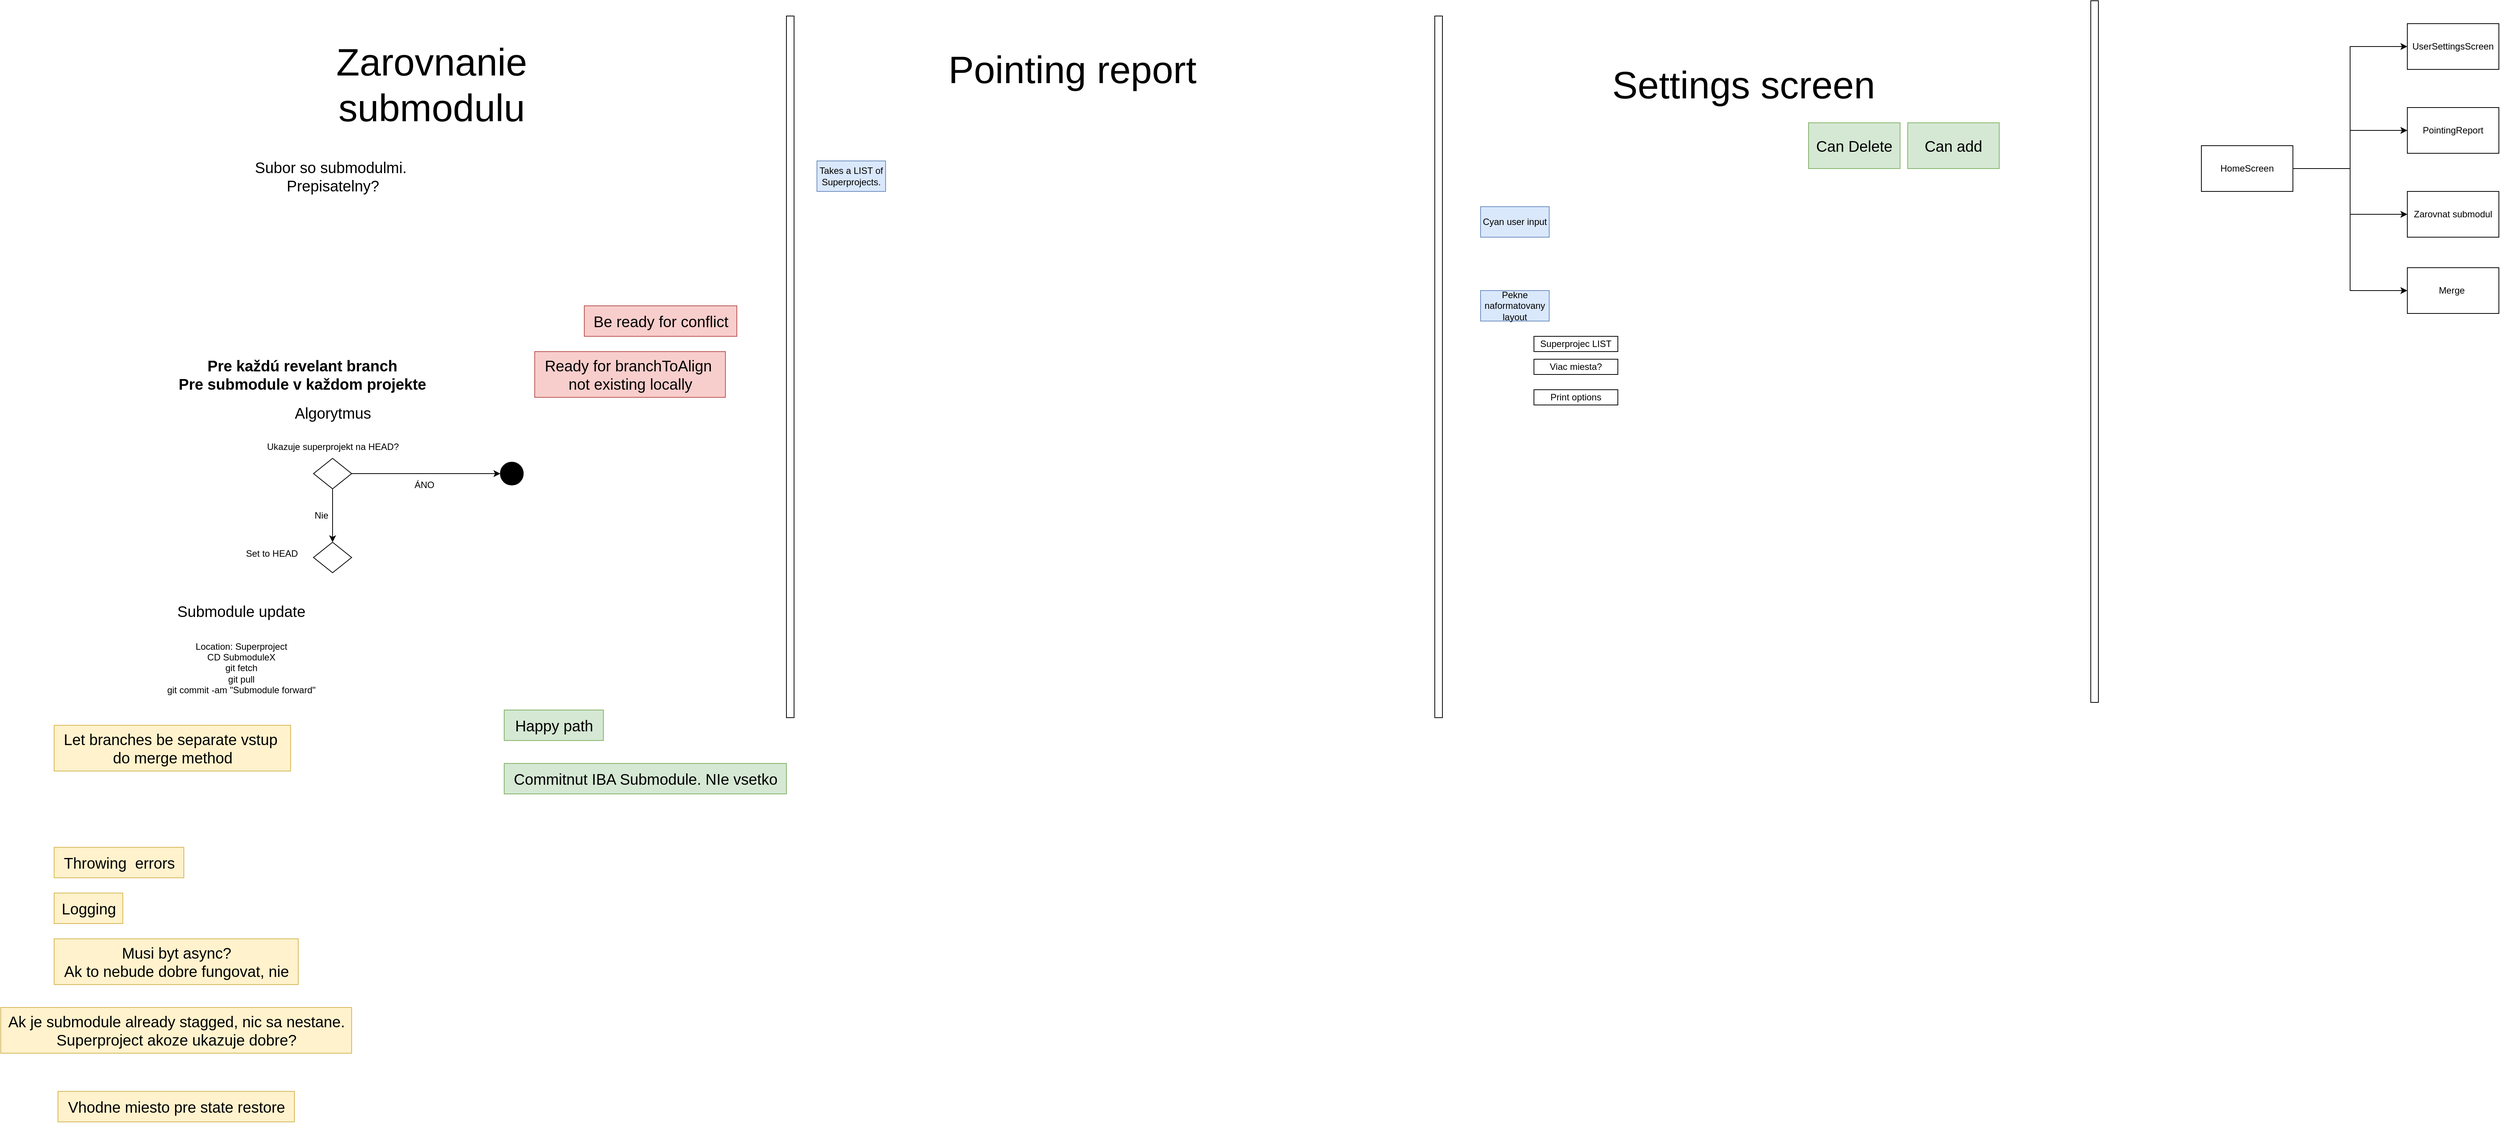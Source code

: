 <mxfile version="27.0.9">
  <diagram name="Page-1" id="3orqYU6fAVE5CK-2h4ND">
    <mxGraphModel dx="5466" dy="1244" grid="1" gridSize="10" guides="1" tooltips="1" connect="1" arrows="1" fold="1" page="1" pageScale="1" pageWidth="850" pageHeight="1100" math="0" shadow="0">
      <root>
        <mxCell id="0" />
        <mxCell id="1" parent="0" />
        <mxCell id="iCKe8L9vZJJtGCBKQtnD-6" style="edgeStyle=orthogonalEdgeStyle;rounded=0;orthogonalLoop=1;jettySize=auto;html=1;exitX=1;exitY=0.5;exitDx=0;exitDy=0;entryX=0;entryY=0.5;entryDx=0;entryDy=0;" parent="1" source="iCKe8L9vZJJtGCBKQtnD-1" target="iCKe8L9vZJJtGCBKQtnD-2" edge="1">
          <mxGeometry relative="1" as="geometry" />
        </mxCell>
        <mxCell id="iCKe8L9vZJJtGCBKQtnD-7" style="edgeStyle=orthogonalEdgeStyle;rounded=0;orthogonalLoop=1;jettySize=auto;html=1;exitX=1;exitY=0.5;exitDx=0;exitDy=0;entryX=0;entryY=0.5;entryDx=0;entryDy=0;" parent="1" source="iCKe8L9vZJJtGCBKQtnD-1" target="iCKe8L9vZJJtGCBKQtnD-3" edge="1">
          <mxGeometry relative="1" as="geometry" />
        </mxCell>
        <mxCell id="iCKe8L9vZJJtGCBKQtnD-8" style="edgeStyle=orthogonalEdgeStyle;rounded=0;orthogonalLoop=1;jettySize=auto;html=1;exitX=1;exitY=0.5;exitDx=0;exitDy=0;entryX=0;entryY=0.5;entryDx=0;entryDy=0;" parent="1" source="iCKe8L9vZJJtGCBKQtnD-1" target="iCKe8L9vZJJtGCBKQtnD-4" edge="1">
          <mxGeometry relative="1" as="geometry" />
        </mxCell>
        <mxCell id="iCKe8L9vZJJtGCBKQtnD-9" style="edgeStyle=orthogonalEdgeStyle;rounded=0;orthogonalLoop=1;jettySize=auto;html=1;exitX=1;exitY=0.5;exitDx=0;exitDy=0;entryX=0;entryY=0.5;entryDx=0;entryDy=0;" parent="1" source="iCKe8L9vZJJtGCBKQtnD-1" target="iCKe8L9vZJJtGCBKQtnD-5" edge="1">
          <mxGeometry relative="1" as="geometry" />
        </mxCell>
        <mxCell id="iCKe8L9vZJJtGCBKQtnD-1" value="HomeScreen" style="whiteSpace=wrap;html=1;" parent="1" vertex="1">
          <mxGeometry x="145" y="250" width="120" height="60" as="geometry" />
        </mxCell>
        <mxCell id="iCKe8L9vZJJtGCBKQtnD-2" value="UserSettingsScreen" style="whiteSpace=wrap;html=1;" parent="1" vertex="1">
          <mxGeometry x="415" y="90" width="120" height="60" as="geometry" />
        </mxCell>
        <mxCell id="iCKe8L9vZJJtGCBKQtnD-3" value="PointingReport" style="whiteSpace=wrap;html=1;" parent="1" vertex="1">
          <mxGeometry x="415" y="200" width="120" height="60" as="geometry" />
        </mxCell>
        <mxCell id="iCKe8L9vZJJtGCBKQtnD-4" value="Zarovnat submodul" style="whiteSpace=wrap;html=1;" parent="1" vertex="1">
          <mxGeometry x="415" y="310" width="120" height="60" as="geometry" />
        </mxCell>
        <mxCell id="iCKe8L9vZJJtGCBKQtnD-5" value="Merge&amp;nbsp;" style="whiteSpace=wrap;html=1;" parent="1" vertex="1">
          <mxGeometry x="415" y="410" width="120" height="60" as="geometry" />
        </mxCell>
        <mxCell id="9OnaElkXCphRrL8_LYWj-2" value="Pointing report" style="text;html=1;align=center;verticalAlign=middle;whiteSpace=wrap;rounded=0;fontSize=50;" parent="1" vertex="1">
          <mxGeometry x="-1520" y="120" width="370" height="60" as="geometry" />
        </mxCell>
        <mxCell id="9OnaElkXCphRrL8_LYWj-3" value="Zarovnanie submodulu" style="text;html=1;align=center;verticalAlign=middle;whiteSpace=wrap;rounded=0;fontSize=50;" parent="1" vertex="1">
          <mxGeometry x="-2360" y="140" width="370" height="60" as="geometry" />
        </mxCell>
        <mxCell id="9OnaElkXCphRrL8_LYWj-4" value="Settings screen" style="text;html=1;align=center;verticalAlign=middle;whiteSpace=wrap;rounded=0;fontSize=50;" parent="1" vertex="1">
          <mxGeometry x="-640" y="140" width="370" height="60" as="geometry" />
        </mxCell>
        <mxCell id="9OnaElkXCphRrL8_LYWj-5" value="" style="rounded=0;whiteSpace=wrap;html=1;" parent="1" vertex="1">
          <mxGeometry x="-860" y="80" width="10" height="920" as="geometry" />
        </mxCell>
        <mxCell id="9OnaElkXCphRrL8_LYWj-6" value="" style="rounded=0;whiteSpace=wrap;html=1;" parent="1" vertex="1">
          <mxGeometry x="-1710" y="80" width="10" height="920" as="geometry" />
        </mxCell>
        <mxCell id="9OnaElkXCphRrL8_LYWj-7" value="" style="rounded=0;whiteSpace=wrap;html=1;" parent="1" vertex="1">
          <mxGeometry y="60" width="10" height="920" as="geometry" />
        </mxCell>
        <mxCell id="9OnaElkXCphRrL8_LYWj-8" value="Takes a LIST of Superprojects." style="whiteSpace=wrap;html=1;fillColor=#dae8fc;strokeColor=#6c8ebf;" parent="1" vertex="1">
          <mxGeometry x="-1670" y="270" width="90" height="40" as="geometry" />
        </mxCell>
        <mxCell id="9OnaElkXCphRrL8_LYWj-9" value="Can add" style="whiteSpace=wrap;html=1;fontSize=20;fillColor=#d5e8d4;strokeColor=#82b366;" parent="1" vertex="1">
          <mxGeometry x="-240" y="220" width="120" height="60" as="geometry" />
        </mxCell>
        <mxCell id="9OnaElkXCphRrL8_LYWj-10" value="&lt;font style=&quot;font-size: 20px;&quot;&gt;Can Delete&lt;/font&gt;" style="whiteSpace=wrap;html=1;fillColor=#d5e8d4;strokeColor=#82b366;" parent="1" vertex="1">
          <mxGeometry x="-370" y="220" width="120" height="60" as="geometry" />
        </mxCell>
        <mxCell id="zN_APJOsYA4pf0mJ2beM-2" value="Cyan user input" style="whiteSpace=wrap;html=1;fillColor=#dae8fc;strokeColor=#6c8ebf;" parent="1" vertex="1">
          <mxGeometry x="-800.0" y="330.0" width="90" height="40" as="geometry" />
        </mxCell>
        <mxCell id="zN_APJOsYA4pf0mJ2beM-3" value="Pekne naformatovany layout" style="whiteSpace=wrap;html=1;fillColor=#dae8fc;strokeColor=#6c8ebf;" parent="1" vertex="1">
          <mxGeometry x="-800.0" y="440.0" width="90" height="40" as="geometry" />
        </mxCell>
        <mxCell id="zN_APJOsYA4pf0mJ2beM-4" value="Superprojec LIST" style="whiteSpace=wrap;html=1;" parent="1" vertex="1">
          <mxGeometry x="-730" y="500" width="110" height="20" as="geometry" />
        </mxCell>
        <mxCell id="zN_APJOsYA4pf0mJ2beM-6" value="Viac miesta?" style="whiteSpace=wrap;html=1;" parent="1" vertex="1">
          <mxGeometry x="-730" y="530" width="110" height="20" as="geometry" />
        </mxCell>
        <mxCell id="zN_APJOsYA4pf0mJ2beM-8" value="Print options" style="whiteSpace=wrap;html=1;" parent="1" vertex="1">
          <mxGeometry x="-730" y="570" width="110" height="20" as="geometry" />
        </mxCell>
        <mxCell id="zN_APJOsYA4pf0mJ2beM-9" value="&lt;font style=&quot;font-size: 20px;&quot;&gt;Subor so submodulmi.&amp;nbsp;&lt;br&gt;Prepisatelny?&lt;/font&gt;" style="text;html=1;align=center;verticalAlign=middle;resizable=0;points=[];autosize=1;strokeColor=none;fillColor=none;" parent="1" vertex="1">
          <mxGeometry x="-2420" y="260" width="230" height="60" as="geometry" />
        </mxCell>
        <mxCell id="zN_APJOsYA4pf0mJ2beM-12" value="&lt;font style=&quot;font-size: 20px;&quot;&gt;Algorytmus&lt;/font&gt;" style="text;html=1;align=center;verticalAlign=middle;resizable=0;points=[];autosize=1;strokeColor=none;fillColor=none;" parent="1" vertex="1">
          <mxGeometry x="-2365" y="580.0" width="120" height="40" as="geometry" />
        </mxCell>
        <mxCell id="zN_APJOsYA4pf0mJ2beM-19" style="edgeStyle=orthogonalEdgeStyle;rounded=0;orthogonalLoop=1;jettySize=auto;html=1;exitX=1;exitY=0.5;exitDx=0;exitDy=0;entryX=0;entryY=0.5;entryDx=0;entryDy=0;" parent="1" source="zN_APJOsYA4pf0mJ2beM-13" edge="1">
          <mxGeometry relative="1" as="geometry">
            <mxPoint x="-2085" y="680" as="targetPoint" />
          </mxGeometry>
        </mxCell>
        <mxCell id="zN_APJOsYA4pf0mJ2beM-21" style="edgeStyle=orthogonalEdgeStyle;rounded=0;orthogonalLoop=1;jettySize=auto;html=1;exitX=0.5;exitY=1;exitDx=0;exitDy=0;entryX=0.5;entryY=0;entryDx=0;entryDy=0;" parent="1" source="zN_APJOsYA4pf0mJ2beM-13" target="zN_APJOsYA4pf0mJ2beM-16" edge="1">
          <mxGeometry relative="1" as="geometry" />
        </mxCell>
        <mxCell id="zN_APJOsYA4pf0mJ2beM-13" value="" style="rhombus;whiteSpace=wrap;html=1;" parent="1" vertex="1">
          <mxGeometry x="-2330" y="660" width="50" height="40" as="geometry" />
        </mxCell>
        <mxCell id="zN_APJOsYA4pf0mJ2beM-14" value="Ukazuje superprojekt na HEAD?" style="text;html=1;align=center;verticalAlign=middle;resizable=0;points=[];autosize=1;strokeColor=none;fillColor=none;" parent="1" vertex="1">
          <mxGeometry x="-2405" y="630" width="200" height="30" as="geometry" />
        </mxCell>
        <mxCell id="zN_APJOsYA4pf0mJ2beM-16" value="" style="rhombus;whiteSpace=wrap;html=1;" parent="1" vertex="1">
          <mxGeometry x="-2330" y="770" width="50" height="40" as="geometry" />
        </mxCell>
        <mxCell id="zN_APJOsYA4pf0mJ2beM-20" value="ÁNO" style="text;html=1;align=center;verticalAlign=middle;resizable=0;points=[];autosize=1;strokeColor=none;fillColor=none;" parent="1" vertex="1">
          <mxGeometry x="-2210" y="680" width="50" height="30" as="geometry" />
        </mxCell>
        <mxCell id="zN_APJOsYA4pf0mJ2beM-22" value="Nie" style="text;html=1;align=center;verticalAlign=middle;resizable=0;points=[];autosize=1;strokeColor=none;fillColor=none;" parent="1" vertex="1">
          <mxGeometry x="-2340" y="720" width="40" height="30" as="geometry" />
        </mxCell>
        <mxCell id="zN_APJOsYA4pf0mJ2beM-23" value="" style="ellipse;whiteSpace=wrap;html=1;fillColor=#000000;" parent="1" vertex="1">
          <mxGeometry x="-2085" y="665" width="30" height="30" as="geometry" />
        </mxCell>
        <mxCell id="zN_APJOsYA4pf0mJ2beM-24" value="Set to HEAD" style="text;html=1;align=center;verticalAlign=middle;resizable=0;points=[];autosize=1;strokeColor=none;fillColor=none;" parent="1" vertex="1">
          <mxGeometry x="-2430" y="770" width="90" height="30" as="geometry" />
        </mxCell>
        <mxCell id="zN_APJOsYA4pf0mJ2beM-25" value="Pre každú revelant branch&lt;br&gt;Pre submodule v každom projekte" style="text;html=1;align=center;verticalAlign=middle;resizable=0;points=[];autosize=1;strokeColor=none;fillColor=none;fontSize=20;fontStyle=1" parent="1" vertex="1">
          <mxGeometry x="-2510" y="520" width="330" height="60" as="geometry" />
        </mxCell>
        <mxCell id="zN_APJOsYA4pf0mJ2beM-27" value="&lt;font style=&quot;font-size: 20px;&quot;&gt;Submodule update&lt;/font&gt;" style="text;html=1;align=center;verticalAlign=middle;resizable=0;points=[];autosize=1;strokeColor=none;fillColor=none;" parent="1" vertex="1">
          <mxGeometry x="-2520" y="840.0" width="190" height="40" as="geometry" />
        </mxCell>
        <mxCell id="zN_APJOsYA4pf0mJ2beM-29" value="Location: Superproject&lt;br&gt;CD SubmoduleX&lt;br&gt;git fetch&lt;br&gt;git pull&lt;br&gt;git commit -am &quot;Submodule forward&quot;" style="text;html=1;align=center;verticalAlign=middle;resizable=0;points=[];autosize=1;strokeColor=none;fillColor=none;" parent="1" vertex="1">
          <mxGeometry x="-2535" y="890" width="220" height="90" as="geometry" />
        </mxCell>
        <mxCell id="zN_APJOsYA4pf0mJ2beM-31" value="&lt;font style=&quot;font-size: 20px;&quot;&gt;Commitnut IBA Submodule. NIe vsetko&lt;/font&gt;" style="text;html=1;align=center;verticalAlign=middle;resizable=0;points=[];autosize=1;strokeColor=#82b366;fillColor=#d5e8d4;" parent="1" vertex="1">
          <mxGeometry x="-2080" y="1060" width="370" height="40" as="geometry" />
        </mxCell>
        <mxCell id="H2F9SjrpHdT_mPWx4sjv-1" value="&lt;font style=&quot;font-size: 20px;&quot;&gt;Be ready for conflict&lt;/font&gt;" style="text;html=1;align=center;verticalAlign=middle;resizable=0;points=[];autosize=1;strokeColor=#b85450;fillColor=#f8cecc;" parent="1" vertex="1">
          <mxGeometry x="-1975" y="460.0" width="200" height="40" as="geometry" />
        </mxCell>
        <mxCell id="H2F9SjrpHdT_mPWx4sjv-2" value="&lt;font style=&quot;font-size: 20px;&quot;&gt;Ready for branchToAlign&amp;nbsp;&lt;br&gt;not existing locally&lt;/font&gt;" style="text;html=1;align=center;verticalAlign=middle;resizable=0;points=[];autosize=1;strokeColor=#b85450;fillColor=#f8cecc;" parent="1" vertex="1">
          <mxGeometry x="-2040" y="520" width="250" height="60" as="geometry" />
        </mxCell>
        <mxCell id="UUlGnFPibLMLo2vJmDTm-2" value="&lt;span style=&quot;font-size: 20px;&quot;&gt;Let branches be separate vstup&amp;nbsp;&lt;br&gt;do merge method&lt;/span&gt;" style="text;html=1;align=center;verticalAlign=middle;resizable=0;points=[];autosize=1;strokeColor=#d6b656;fillColor=#fff2cc;" vertex="1" parent="1">
          <mxGeometry x="-2670" y="1010" width="310" height="60" as="geometry" />
        </mxCell>
        <mxCell id="UUlGnFPibLMLo2vJmDTm-4" value="&lt;font style=&quot;font-size: 20px;&quot;&gt;Throwing&amp;nbsp; errors&lt;/font&gt;" style="text;html=1;align=center;verticalAlign=middle;resizable=0;points=[];autosize=1;strokeColor=#d6b656;fillColor=#fff2cc;" vertex="1" parent="1">
          <mxGeometry x="-2670" y="1170" width="170" height="40" as="geometry" />
        </mxCell>
        <mxCell id="UUlGnFPibLMLo2vJmDTm-5" value="&lt;font style=&quot;font-size: 20px;&quot;&gt;Logging&lt;/font&gt;" style="text;html=1;align=center;verticalAlign=middle;resizable=0;points=[];autosize=1;strokeColor=#d6b656;fillColor=#fff2cc;" vertex="1" parent="1">
          <mxGeometry x="-2670" y="1230" width="90" height="40" as="geometry" />
        </mxCell>
        <mxCell id="UUlGnFPibLMLo2vJmDTm-6" value="&lt;font style=&quot;font-size: 20px;&quot;&gt;Musi byt async? &lt;br&gt;Ak to nebude dobre fungovat, nie&lt;/font&gt;" style="text;html=1;align=center;verticalAlign=middle;resizable=0;points=[];autosize=1;strokeColor=#d6b656;fillColor=#fff2cc;" vertex="1" parent="1">
          <mxGeometry x="-2670" y="1290" width="320" height="60" as="geometry" />
        </mxCell>
        <mxCell id="UUlGnFPibLMLo2vJmDTm-7" value="&lt;span style=&quot;font-size: 20px;&quot;&gt;Ak je submodule already stagged, nic sa nestane.&lt;br&gt;Superproject akoze ukazuje dobre?&lt;/span&gt;" style="text;html=1;align=center;verticalAlign=middle;resizable=0;points=[];autosize=1;strokeColor=#d6b656;fillColor=#fff2cc;" vertex="1" parent="1">
          <mxGeometry x="-2740" y="1380" width="460" height="60" as="geometry" />
        </mxCell>
        <mxCell id="UUlGnFPibLMLo2vJmDTm-8" value="&lt;font style=&quot;font-size: 20px;&quot;&gt;Happy path&lt;/font&gt;" style="text;html=1;align=center;verticalAlign=middle;resizable=0;points=[];autosize=1;strokeColor=#82b366;fillColor=#d5e8d4;" vertex="1" parent="1">
          <mxGeometry x="-2080" y="990" width="130" height="40" as="geometry" />
        </mxCell>
        <mxCell id="UUlGnFPibLMLo2vJmDTm-9" value="&lt;span style=&quot;font-size: 20px;&quot;&gt;Vhodne miesto pre state restore&lt;/span&gt;" style="text;html=1;align=center;verticalAlign=middle;resizable=0;points=[];autosize=1;strokeColor=#d6b656;fillColor=#fff2cc;" vertex="1" parent="1">
          <mxGeometry x="-2665" y="1490" width="310" height="40" as="geometry" />
        </mxCell>
      </root>
    </mxGraphModel>
  </diagram>
</mxfile>
